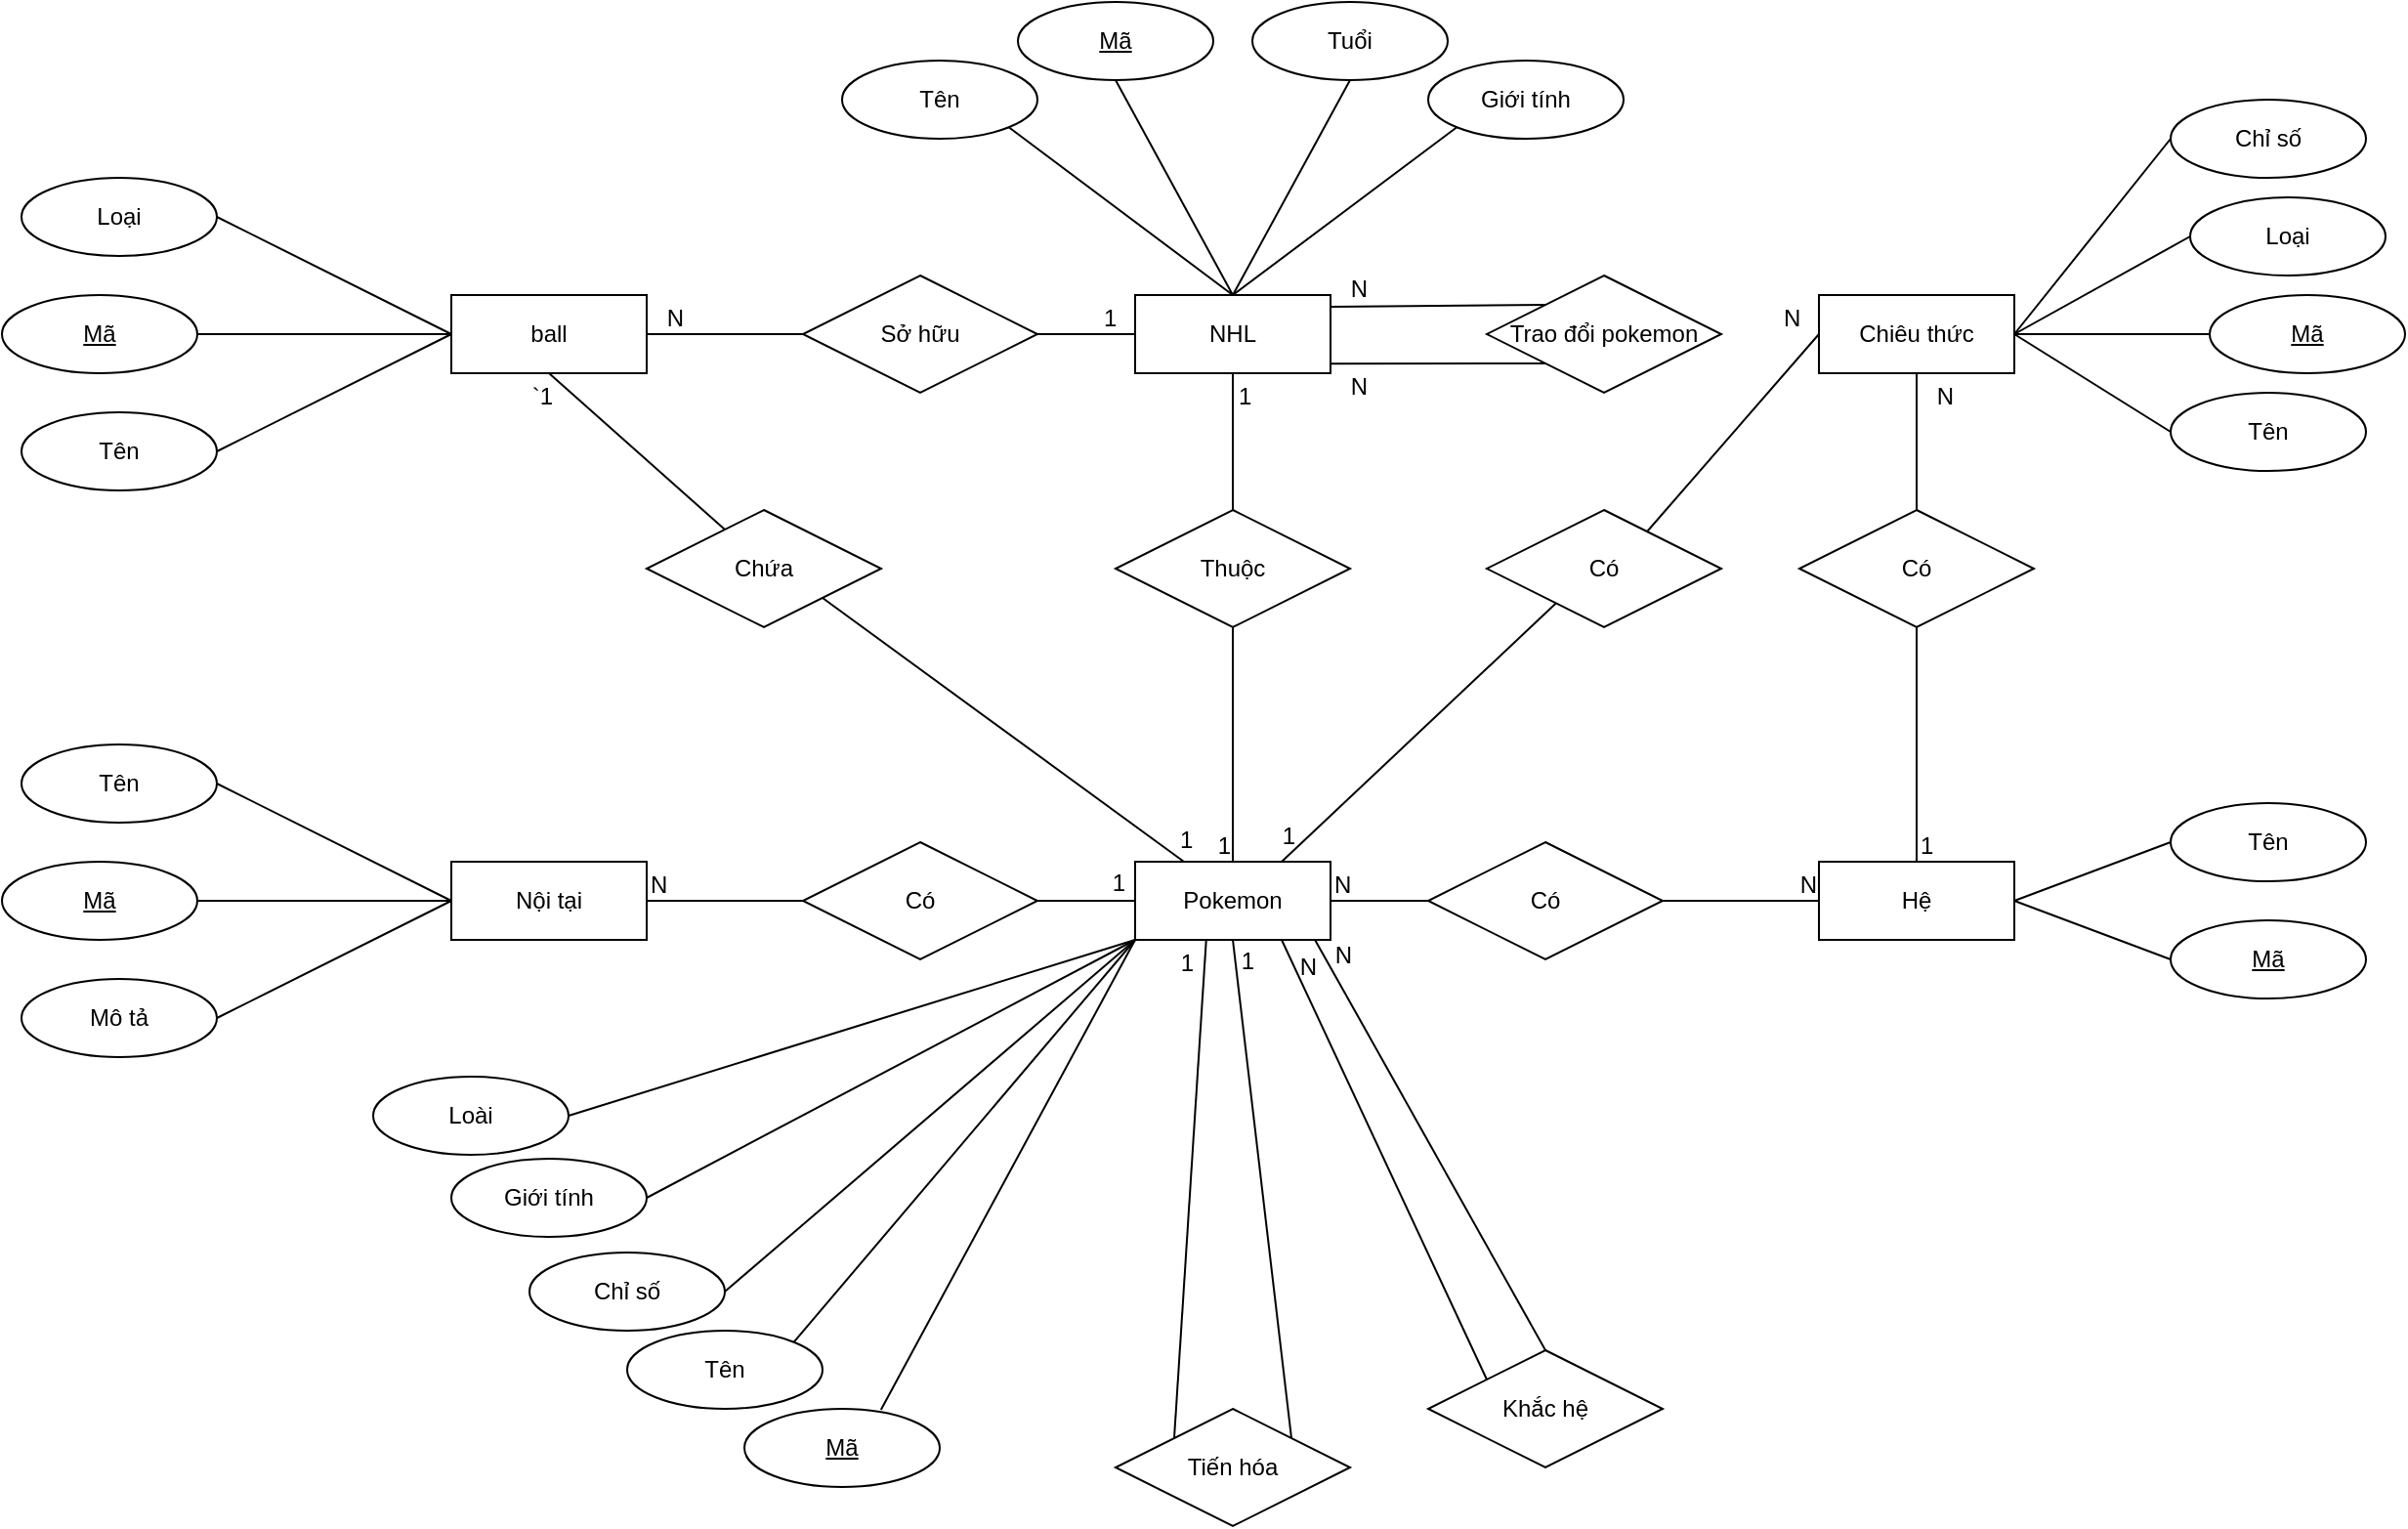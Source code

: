 <mxfile version="26.0.14">
  <diagram name="Trang-1" id="7evD4CYr2gJvd8a_SI13">
    <mxGraphModel dx="2514" dy="2038" grid="1" gridSize="10" guides="1" tooltips="1" connect="1" arrows="1" fold="1" page="1" pageScale="1" pageWidth="827" pageHeight="1169" math="0" shadow="0">
      <root>
        <mxCell id="0" />
        <mxCell id="1" parent="0" />
        <mxCell id="Of6yFFnn6_dsIDOKY3iz-1" value="Hệ" style="whiteSpace=wrap;html=1;align=center;" vertex="1" parent="1">
          <mxGeometry x="680" y="420" width="100" height="40" as="geometry" />
        </mxCell>
        <mxCell id="Of6yFFnn6_dsIDOKY3iz-2" value="Pokemon" style="whiteSpace=wrap;html=1;align=center;" vertex="1" parent="1">
          <mxGeometry x="330" y="420" width="100" height="40" as="geometry" />
        </mxCell>
        <mxCell id="Of6yFFnn6_dsIDOKY3iz-3" value="Nội tại" style="whiteSpace=wrap;html=1;align=center;" vertex="1" parent="1">
          <mxGeometry x="-20" y="420" width="100" height="40" as="geometry" />
        </mxCell>
        <mxCell id="Of6yFFnn6_dsIDOKY3iz-4" value="ball" style="whiteSpace=wrap;html=1;align=center;" vertex="1" parent="1">
          <mxGeometry x="-20" y="130" width="100" height="40" as="geometry" />
        </mxCell>
        <mxCell id="Of6yFFnn6_dsIDOKY3iz-5" value="NHL" style="whiteSpace=wrap;html=1;align=center;" vertex="1" parent="1">
          <mxGeometry x="330" y="130" width="100" height="40" as="geometry" />
        </mxCell>
        <mxCell id="Of6yFFnn6_dsIDOKY3iz-6" value="Chiêu thức" style="whiteSpace=wrap;html=1;align=center;" vertex="1" parent="1">
          <mxGeometry x="680" y="130" width="100" height="40" as="geometry" />
        </mxCell>
        <mxCell id="Of6yFFnn6_dsIDOKY3iz-7" value="" style="endArrow=none;html=1;rounded=0;entryX=0;entryY=0.5;entryDx=0;entryDy=0;exitX=1;exitY=0.5;exitDx=0;exitDy=0;" edge="1" parent="1" source="Of6yFFnn6_dsIDOKY3iz-47" target="Of6yFFnn6_dsIDOKY3iz-1">
          <mxGeometry relative="1" as="geometry">
            <mxPoint x="160" y="430" as="sourcePoint" />
            <mxPoint x="320" y="430" as="targetPoint" />
            <Array as="points" />
          </mxGeometry>
        </mxCell>
        <mxCell id="Of6yFFnn6_dsIDOKY3iz-9" value="N" style="resizable=0;html=1;whiteSpace=wrap;align=right;verticalAlign=bottom;" connectable="0" vertex="1" parent="Of6yFFnn6_dsIDOKY3iz-7">
          <mxGeometry x="1" relative="1" as="geometry" />
        </mxCell>
        <mxCell id="Of6yFFnn6_dsIDOKY3iz-10" value="" style="endArrow=none;html=1;rounded=0;exitX=1;exitY=0.5;exitDx=0;exitDy=0;entryX=0;entryY=0.5;entryDx=0;entryDy=0;" edge="1" parent="1" source="Of6yFFnn6_dsIDOKY3iz-25" target="Of6yFFnn6_dsIDOKY3iz-2">
          <mxGeometry relative="1" as="geometry">
            <mxPoint x="330" y="380" as="sourcePoint" />
            <mxPoint x="490" y="380" as="targetPoint" />
          </mxGeometry>
        </mxCell>
        <mxCell id="Of6yFFnn6_dsIDOKY3iz-12" value="1" style="resizable=0;html=1;whiteSpace=wrap;align=right;verticalAlign=bottom;" connectable="0" vertex="1" parent="Of6yFFnn6_dsIDOKY3iz-10">
          <mxGeometry x="1" relative="1" as="geometry">
            <mxPoint x="-4" y="-1" as="offset" />
          </mxGeometry>
        </mxCell>
        <mxCell id="Of6yFFnn6_dsIDOKY3iz-13" value="" style="endArrow=none;html=1;rounded=0;exitX=0.308;exitY=0.771;exitDx=0;exitDy=0;entryX=0.75;entryY=0;entryDx=0;entryDy=0;exitPerimeter=0;" edge="1" parent="1" source="Of6yFFnn6_dsIDOKY3iz-59" target="Of6yFFnn6_dsIDOKY3iz-2">
          <mxGeometry relative="1" as="geometry">
            <mxPoint x="160" y="150" as="sourcePoint" />
            <mxPoint x="480" y="390" as="targetPoint" />
          </mxGeometry>
        </mxCell>
        <mxCell id="Of6yFFnn6_dsIDOKY3iz-15" value="1" style="resizable=0;html=1;whiteSpace=wrap;align=right;verticalAlign=bottom;" connectable="0" vertex="1" parent="Of6yFFnn6_dsIDOKY3iz-13">
          <mxGeometry x="1" relative="1" as="geometry">
            <mxPoint x="8" y="-4" as="offset" />
          </mxGeometry>
        </mxCell>
        <mxCell id="Of6yFFnn6_dsIDOKY3iz-19" value="" style="endArrow=none;html=1;rounded=0;entryX=0.5;entryY=1;entryDx=0;entryDy=0;exitX=0.25;exitY=0;exitDx=0;exitDy=0;" edge="1" parent="1" source="Of6yFFnn6_dsIDOKY3iz-55" target="Of6yFFnn6_dsIDOKY3iz-4">
          <mxGeometry relative="1" as="geometry">
            <mxPoint x="330" y="380" as="sourcePoint" />
            <mxPoint x="490" y="380" as="targetPoint" />
          </mxGeometry>
        </mxCell>
        <mxCell id="Of6yFFnn6_dsIDOKY3iz-21" value="`1" style="resizable=0;html=1;whiteSpace=wrap;align=right;verticalAlign=bottom;" connectable="0" vertex="1" parent="Of6yFFnn6_dsIDOKY3iz-19">
          <mxGeometry x="1" relative="1" as="geometry">
            <mxPoint x="4" y="21" as="offset" />
          </mxGeometry>
        </mxCell>
        <mxCell id="Of6yFFnn6_dsIDOKY3iz-22" value="" style="endArrow=none;html=1;rounded=0;exitX=0.5;exitY=1;exitDx=0;exitDy=0;" edge="1" parent="1" source="Of6yFFnn6_dsIDOKY3iz-34">
          <mxGeometry relative="1" as="geometry">
            <mxPoint x="389.5" y="170" as="sourcePoint" />
            <mxPoint x="380" y="420" as="targetPoint" />
          </mxGeometry>
        </mxCell>
        <mxCell id="Of6yFFnn6_dsIDOKY3iz-24" value="1" style="resizable=0;html=1;whiteSpace=wrap;align=right;verticalAlign=bottom;" connectable="0" vertex="1" parent="Of6yFFnn6_dsIDOKY3iz-22">
          <mxGeometry x="1" relative="1" as="geometry" />
        </mxCell>
        <mxCell id="Of6yFFnn6_dsIDOKY3iz-26" value="" style="endArrow=none;html=1;rounded=0;exitX=1;exitY=0.5;exitDx=0;exitDy=0;entryX=0;entryY=0.5;entryDx=0;entryDy=0;" edge="1" parent="1" source="Of6yFFnn6_dsIDOKY3iz-3" target="Of6yFFnn6_dsIDOKY3iz-25">
          <mxGeometry relative="1" as="geometry">
            <mxPoint x="130" y="420" as="sourcePoint" />
            <mxPoint x="340" y="440" as="targetPoint" />
          </mxGeometry>
        </mxCell>
        <mxCell id="Of6yFFnn6_dsIDOKY3iz-27" value="N" style="resizable=0;html=1;whiteSpace=wrap;align=left;verticalAlign=bottom;" connectable="0" vertex="1" parent="Of6yFFnn6_dsIDOKY3iz-26">
          <mxGeometry x="-1" relative="1" as="geometry" />
        </mxCell>
        <mxCell id="Of6yFFnn6_dsIDOKY3iz-25" value="Có" style="shape=rhombus;perimeter=rhombusPerimeter;whiteSpace=wrap;html=1;align=center;" vertex="1" parent="1">
          <mxGeometry x="160" y="410" width="120" height="60" as="geometry" />
        </mxCell>
        <mxCell id="Of6yFFnn6_dsIDOKY3iz-29" value="Trao đổi pokemon" style="shape=rhombus;perimeter=rhombusPerimeter;whiteSpace=wrap;html=1;align=center;" vertex="1" parent="1">
          <mxGeometry x="510" y="120" width="120" height="60" as="geometry" />
        </mxCell>
        <mxCell id="Of6yFFnn6_dsIDOKY3iz-30" value="" style="endArrow=none;html=1;rounded=0;exitX=0;exitY=1;exitDx=0;exitDy=0;entryX=0.999;entryY=0.879;entryDx=0;entryDy=0;entryPerimeter=0;" edge="1" parent="1" source="Of6yFFnn6_dsIDOKY3iz-29" target="Of6yFFnn6_dsIDOKY3iz-5">
          <mxGeometry relative="1" as="geometry">
            <mxPoint x="529.56" y="163.5" as="sourcePoint" />
            <mxPoint x="450" y="170" as="targetPoint" />
          </mxGeometry>
        </mxCell>
        <mxCell id="Of6yFFnn6_dsIDOKY3iz-31" value="N" style="resizable=0;html=1;whiteSpace=wrap;align=right;verticalAlign=bottom;" connectable="0" vertex="1" parent="Of6yFFnn6_dsIDOKY3iz-30">
          <mxGeometry x="1" relative="1" as="geometry">
            <mxPoint x="20" y="20" as="offset" />
          </mxGeometry>
        </mxCell>
        <mxCell id="Of6yFFnn6_dsIDOKY3iz-32" value="" style="endArrow=none;html=1;rounded=0;exitX=0;exitY=0;exitDx=0;exitDy=0;" edge="1" parent="1" source="Of6yFFnn6_dsIDOKY3iz-29">
          <mxGeometry relative="1" as="geometry">
            <mxPoint x="330" y="170" as="sourcePoint" />
            <mxPoint x="430" y="136" as="targetPoint" />
          </mxGeometry>
        </mxCell>
        <mxCell id="Of6yFFnn6_dsIDOKY3iz-33" value="N" style="resizable=0;html=1;whiteSpace=wrap;align=right;verticalAlign=bottom;" connectable="0" vertex="1" parent="Of6yFFnn6_dsIDOKY3iz-32">
          <mxGeometry x="1" relative="1" as="geometry">
            <mxPoint x="20" as="offset" />
          </mxGeometry>
        </mxCell>
        <mxCell id="Of6yFFnn6_dsIDOKY3iz-35" value="" style="endArrow=none;html=1;rounded=0;exitX=0.5;exitY=1;exitDx=0;exitDy=0;entryX=0.5;entryY=0;entryDx=0;entryDy=0;" edge="1" parent="1" source="Of6yFFnn6_dsIDOKY3iz-5" target="Of6yFFnn6_dsIDOKY3iz-34">
          <mxGeometry relative="1" as="geometry">
            <mxPoint x="389.5" y="170" as="sourcePoint" />
            <mxPoint x="389.5" y="420" as="targetPoint" />
          </mxGeometry>
        </mxCell>
        <mxCell id="Of6yFFnn6_dsIDOKY3iz-36" value="1" style="resizable=0;html=1;whiteSpace=wrap;align=left;verticalAlign=bottom;" connectable="0" vertex="1" parent="Of6yFFnn6_dsIDOKY3iz-35">
          <mxGeometry x="-1" relative="1" as="geometry">
            <mxPoint x="1" y="20" as="offset" />
          </mxGeometry>
        </mxCell>
        <mxCell id="Of6yFFnn6_dsIDOKY3iz-34" value="Thuộc" style="shape=rhombus;perimeter=rhombusPerimeter;whiteSpace=wrap;html=1;align=center;" vertex="1" parent="1">
          <mxGeometry x="320" y="240" width="120" height="60" as="geometry" />
        </mxCell>
        <mxCell id="Of6yFFnn6_dsIDOKY3iz-42" value="" style="endArrow=none;html=1;rounded=0;exitX=0;exitY=0.5;exitDx=0;exitDy=0;entryX=1;entryY=0.5;entryDx=0;entryDy=0;" edge="1" parent="1" source="Of6yFFnn6_dsIDOKY3iz-46" target="Of6yFFnn6_dsIDOKY3iz-4">
          <mxGeometry relative="1" as="geometry">
            <mxPoint x="320" y="200" as="sourcePoint" />
            <mxPoint x="190" y="240" as="targetPoint" />
          </mxGeometry>
        </mxCell>
        <mxCell id="Of6yFFnn6_dsIDOKY3iz-44" value="N" style="resizable=0;html=1;whiteSpace=wrap;align=right;verticalAlign=bottom;" connectable="0" vertex="1" parent="Of6yFFnn6_dsIDOKY3iz-42">
          <mxGeometry x="1" relative="1" as="geometry">
            <mxPoint x="20" as="offset" />
          </mxGeometry>
        </mxCell>
        <mxCell id="Of6yFFnn6_dsIDOKY3iz-48" value="" style="endArrow=none;html=1;rounded=0;entryX=0;entryY=0.5;entryDx=0;entryDy=0;exitX=1;exitY=0.5;exitDx=0;exitDy=0;" edge="1" parent="1" source="Of6yFFnn6_dsIDOKY3iz-2" target="Of6yFFnn6_dsIDOKY3iz-47">
          <mxGeometry relative="1" as="geometry">
            <mxPoint x="440" y="440" as="sourcePoint" />
            <mxPoint x="640" y="440" as="targetPoint" />
            <Array as="points" />
          </mxGeometry>
        </mxCell>
        <mxCell id="Of6yFFnn6_dsIDOKY3iz-49" value="N" style="resizable=0;html=1;whiteSpace=wrap;align=left;verticalAlign=bottom;" connectable="0" vertex="1" parent="Of6yFFnn6_dsIDOKY3iz-48">
          <mxGeometry x="-1" relative="1" as="geometry" />
        </mxCell>
        <mxCell id="Of6yFFnn6_dsIDOKY3iz-47" value="Có" style="shape=rhombus;perimeter=rhombusPerimeter;whiteSpace=wrap;html=1;align=center;" vertex="1" parent="1">
          <mxGeometry x="480" y="410" width="120" height="60" as="geometry" />
        </mxCell>
        <mxCell id="Of6yFFnn6_dsIDOKY3iz-51" value="" style="endArrow=none;html=1;rounded=0;entryX=1;entryY=0.5;entryDx=0;entryDy=0;exitX=0;exitY=0.5;exitDx=0;exitDy=0;" edge="1" parent="1" source="Of6yFFnn6_dsIDOKY3iz-5" target="Of6yFFnn6_dsIDOKY3iz-46">
          <mxGeometry relative="1" as="geometry">
            <mxPoint x="150" y="190" as="sourcePoint" />
            <mxPoint x="20" y="150" as="targetPoint" />
          </mxGeometry>
        </mxCell>
        <mxCell id="Of6yFFnn6_dsIDOKY3iz-52" value="1" style="resizable=0;html=1;whiteSpace=wrap;align=left;verticalAlign=bottom;" connectable="0" vertex="1" parent="Of6yFFnn6_dsIDOKY3iz-51">
          <mxGeometry x="-1" relative="1" as="geometry">
            <mxPoint x="-18" as="offset" />
          </mxGeometry>
        </mxCell>
        <mxCell id="Of6yFFnn6_dsIDOKY3iz-46" value="Sở hữu" style="shape=rhombus;perimeter=rhombusPerimeter;whiteSpace=wrap;html=1;align=center;" vertex="1" parent="1">
          <mxGeometry x="160" y="120" width="120" height="60" as="geometry" />
        </mxCell>
        <mxCell id="Of6yFFnn6_dsIDOKY3iz-56" value="" style="endArrow=none;html=1;rounded=0;entryX=1;entryY=1;entryDx=0;entryDy=0;exitX=0.25;exitY=0;exitDx=0;exitDy=0;" edge="1" parent="1" source="Of6yFFnn6_dsIDOKY3iz-2" target="Of6yFFnn6_dsIDOKY3iz-55">
          <mxGeometry relative="1" as="geometry">
            <mxPoint x="365" y="420" as="sourcePoint" />
            <mxPoint x="30" y="170" as="targetPoint" />
          </mxGeometry>
        </mxCell>
        <mxCell id="Of6yFFnn6_dsIDOKY3iz-57" value="1" style="resizable=0;html=1;whiteSpace=wrap;align=left;verticalAlign=bottom;" connectable="0" vertex="1" parent="Of6yFFnn6_dsIDOKY3iz-56">
          <mxGeometry x="-1" relative="1" as="geometry">
            <mxPoint x="-4" y="-3" as="offset" />
          </mxGeometry>
        </mxCell>
        <mxCell id="Of6yFFnn6_dsIDOKY3iz-55" value="Chứa" style="shape=rhombus;perimeter=rhombusPerimeter;whiteSpace=wrap;html=1;align=center;" vertex="1" parent="1">
          <mxGeometry x="80" y="240" width="120" height="60" as="geometry" />
        </mxCell>
        <mxCell id="Of6yFFnn6_dsIDOKY3iz-60" value="" style="endArrow=none;html=1;rounded=0;exitX=0;exitY=0.5;exitDx=0;exitDy=0;entryX=0.675;entryY=0.204;entryDx=0;entryDy=0;entryPerimeter=0;" edge="1" parent="1" source="Of6yFFnn6_dsIDOKY3iz-6" target="Of6yFFnn6_dsIDOKY3iz-59">
          <mxGeometry relative="1" as="geometry">
            <mxPoint x="640" y="150" as="sourcePoint" />
            <mxPoint x="405" y="420" as="targetPoint" />
          </mxGeometry>
        </mxCell>
        <mxCell id="Of6yFFnn6_dsIDOKY3iz-61" value="N" style="resizable=0;html=1;whiteSpace=wrap;align=left;verticalAlign=bottom;" connectable="0" vertex="1" parent="Of6yFFnn6_dsIDOKY3iz-60">
          <mxGeometry x="-1" relative="1" as="geometry">
            <mxPoint x="-20" as="offset" />
          </mxGeometry>
        </mxCell>
        <mxCell id="Of6yFFnn6_dsIDOKY3iz-59" value="Có" style="shape=rhombus;perimeter=rhombusPerimeter;whiteSpace=wrap;html=1;align=center;" vertex="1" parent="1">
          <mxGeometry x="510" y="240" width="120" height="60" as="geometry" />
        </mxCell>
        <mxCell id="Of6yFFnn6_dsIDOKY3iz-63" value="Khắc hệ" style="shape=rhombus;perimeter=rhombusPerimeter;whiteSpace=wrap;html=1;align=center;" vertex="1" parent="1">
          <mxGeometry x="480" y="670" width="120" height="60" as="geometry" />
        </mxCell>
        <mxCell id="Of6yFFnn6_dsIDOKY3iz-64" value="" style="endArrow=none;html=1;rounded=0;entryX=0.75;entryY=1;entryDx=0;entryDy=0;exitX=0;exitY=0;exitDx=0;exitDy=0;" edge="1" parent="1" source="Of6yFFnn6_dsIDOKY3iz-63" target="Of6yFFnn6_dsIDOKY3iz-2">
          <mxGeometry relative="1" as="geometry">
            <mxPoint x="240" y="500" as="sourcePoint" />
            <mxPoint x="400" y="500" as="targetPoint" />
          </mxGeometry>
        </mxCell>
        <mxCell id="Of6yFFnn6_dsIDOKY3iz-65" value="N" style="resizable=0;html=1;whiteSpace=wrap;align=right;verticalAlign=bottom;" connectable="0" vertex="1" parent="Of6yFFnn6_dsIDOKY3iz-64">
          <mxGeometry x="1" relative="1" as="geometry">
            <mxPoint x="20" y="23" as="offset" />
          </mxGeometry>
        </mxCell>
        <mxCell id="Of6yFFnn6_dsIDOKY3iz-66" value="" style="endArrow=none;html=1;rounded=0;entryX=0.922;entryY=1.005;entryDx=0;entryDy=0;entryPerimeter=0;exitX=0.5;exitY=0;exitDx=0;exitDy=0;" edge="1" parent="1" source="Of6yFFnn6_dsIDOKY3iz-63" target="Of6yFFnn6_dsIDOKY3iz-2">
          <mxGeometry relative="1" as="geometry">
            <mxPoint x="220" y="590" as="sourcePoint" />
            <mxPoint x="380" y="590" as="targetPoint" />
          </mxGeometry>
        </mxCell>
        <mxCell id="Of6yFFnn6_dsIDOKY3iz-67" value="N" style="resizable=0;html=1;whiteSpace=wrap;align=right;verticalAlign=bottom;" connectable="0" vertex="1" parent="Of6yFFnn6_dsIDOKY3iz-66">
          <mxGeometry x="1" relative="1" as="geometry">
            <mxPoint x="20" y="16" as="offset" />
          </mxGeometry>
        </mxCell>
        <mxCell id="Of6yFFnn6_dsIDOKY3iz-68" value="Mã" style="ellipse;whiteSpace=wrap;html=1;align=center;fontStyle=4;" vertex="1" parent="1">
          <mxGeometry x="130" y="700" width="100" height="40" as="geometry" />
        </mxCell>
        <mxCell id="Of6yFFnn6_dsIDOKY3iz-69" value="Giới tính" style="ellipse;whiteSpace=wrap;html=1;align=center;" vertex="1" parent="1">
          <mxGeometry x="-20" y="572" width="100" height="40" as="geometry" />
        </mxCell>
        <mxCell id="Of6yFFnn6_dsIDOKY3iz-70" value="Tên" style="ellipse;whiteSpace=wrap;html=1;align=center;" vertex="1" parent="1">
          <mxGeometry x="70" y="660" width="100" height="40" as="geometry" />
        </mxCell>
        <mxCell id="Of6yFFnn6_dsIDOKY3iz-71" value="Loài" style="ellipse;whiteSpace=wrap;html=1;align=center;" vertex="1" parent="1">
          <mxGeometry x="-60" y="530" width="100" height="40" as="geometry" />
        </mxCell>
        <mxCell id="Of6yFFnn6_dsIDOKY3iz-73" value="Chỉ số" style="ellipse;whiteSpace=wrap;html=1;align=center;" vertex="1" parent="1">
          <mxGeometry x="20" y="620" width="100" height="40" as="geometry" />
        </mxCell>
        <mxCell id="Of6yFFnn6_dsIDOKY3iz-74" value="Tiến hóa" style="shape=rhombus;perimeter=rhombusPerimeter;whiteSpace=wrap;html=1;align=center;" vertex="1" parent="1">
          <mxGeometry x="320" y="700" width="120" height="60" as="geometry" />
        </mxCell>
        <mxCell id="Of6yFFnn6_dsIDOKY3iz-75" value="" style="endArrow=none;html=1;rounded=0;entryX=0.364;entryY=0.992;entryDx=0;entryDy=0;exitX=0;exitY=0;exitDx=0;exitDy=0;entryPerimeter=0;" edge="1" parent="1" source="Of6yFFnn6_dsIDOKY3iz-74" target="Of6yFFnn6_dsIDOKY3iz-2">
          <mxGeometry relative="1" as="geometry">
            <mxPoint x="240" y="560" as="sourcePoint" />
            <mxPoint x="400" y="560" as="targetPoint" />
          </mxGeometry>
        </mxCell>
        <mxCell id="Of6yFFnn6_dsIDOKY3iz-76" value="1" style="resizable=0;html=1;whiteSpace=wrap;align=right;verticalAlign=bottom;" connectable="0" vertex="1" parent="Of6yFFnn6_dsIDOKY3iz-75">
          <mxGeometry x="1" relative="1" as="geometry">
            <mxPoint x="-5" y="21" as="offset" />
          </mxGeometry>
        </mxCell>
        <mxCell id="Of6yFFnn6_dsIDOKY3iz-77" value="" style="endArrow=none;html=1;rounded=0;entryX=0.5;entryY=1;entryDx=0;entryDy=0;exitX=1;exitY=0;exitDx=0;exitDy=0;" edge="1" parent="1" source="Of6yFFnn6_dsIDOKY3iz-74" target="Of6yFFnn6_dsIDOKY3iz-2">
          <mxGeometry relative="1" as="geometry">
            <mxPoint x="380" y="510" as="sourcePoint" />
            <mxPoint x="540" y="510" as="targetPoint" />
          </mxGeometry>
        </mxCell>
        <mxCell id="Of6yFFnn6_dsIDOKY3iz-78" value="1" style="resizable=0;html=1;whiteSpace=wrap;align=right;verticalAlign=bottom;" connectable="0" vertex="1" parent="Of6yFFnn6_dsIDOKY3iz-77">
          <mxGeometry x="1" relative="1" as="geometry">
            <mxPoint x="13" y="20" as="offset" />
          </mxGeometry>
        </mxCell>
        <mxCell id="Of6yFFnn6_dsIDOKY3iz-80" value="" style="endArrow=none;html=1;rounded=0;exitX=0.5;exitY=1;exitDx=0;exitDy=0;entryX=0.5;entryY=0;entryDx=0;entryDy=0;" edge="1" parent="1" source="Of6yFFnn6_dsIDOKY3iz-6" target="Of6yFFnn6_dsIDOKY3iz-1">
          <mxGeometry relative="1" as="geometry">
            <mxPoint x="580" y="350" as="sourcePoint" />
            <mxPoint x="740" y="350" as="targetPoint" />
          </mxGeometry>
        </mxCell>
        <mxCell id="Of6yFFnn6_dsIDOKY3iz-81" value="1" style="resizable=0;html=1;whiteSpace=wrap;align=left;verticalAlign=bottom;" connectable="0" vertex="1" parent="Of6yFFnn6_dsIDOKY3iz-80">
          <mxGeometry x="-1" relative="1" as="geometry">
            <mxPoint y="250" as="offset" />
          </mxGeometry>
        </mxCell>
        <mxCell id="Of6yFFnn6_dsIDOKY3iz-82" value="N" style="resizable=0;html=1;whiteSpace=wrap;align=right;verticalAlign=bottom;" connectable="0" vertex="1" parent="Of6yFFnn6_dsIDOKY3iz-80">
          <mxGeometry x="1" relative="1" as="geometry">
            <mxPoint x="20" y="-230" as="offset" />
          </mxGeometry>
        </mxCell>
        <mxCell id="Of6yFFnn6_dsIDOKY3iz-83" value="Có" style="shape=rhombus;perimeter=rhombusPerimeter;whiteSpace=wrap;html=1;align=center;" vertex="1" parent="1">
          <mxGeometry x="670" y="240" width="120" height="60" as="geometry" />
        </mxCell>
        <mxCell id="Of6yFFnn6_dsIDOKY3iz-87" value="" style="endArrow=none;html=1;rounded=0;entryX=0;entryY=0.5;entryDx=0;entryDy=0;exitX=1;exitY=0.5;exitDx=0;exitDy=0;" edge="1" parent="1" source="Of6yFFnn6_dsIDOKY3iz-6" target="Of6yFFnn6_dsIDOKY3iz-107">
          <mxGeometry relative="1" as="geometry">
            <mxPoint x="667" y="-10" as="sourcePoint" />
            <mxPoint x="827" y="-10" as="targetPoint" />
          </mxGeometry>
        </mxCell>
        <mxCell id="Of6yFFnn6_dsIDOKY3iz-89" value="" style="endArrow=none;html=1;rounded=0;entryX=0;entryY=1;entryDx=0;entryDy=0;exitX=0.699;exitY=0.013;exitDx=0;exitDy=0;exitPerimeter=0;" edge="1" parent="1" source="Of6yFFnn6_dsIDOKY3iz-68" target="Of6yFFnn6_dsIDOKY3iz-2">
          <mxGeometry relative="1" as="geometry">
            <mxPoint x="215" y="706" as="sourcePoint" />
            <mxPoint x="430" y="540" as="targetPoint" />
          </mxGeometry>
        </mxCell>
        <mxCell id="Of6yFFnn6_dsIDOKY3iz-90" value="" style="endArrow=none;html=1;rounded=0;exitX=1;exitY=0;exitDx=0;exitDy=0;entryX=0;entryY=1;entryDx=0;entryDy=0;" edge="1" parent="1" source="Of6yFFnn6_dsIDOKY3iz-70" target="Of6yFFnn6_dsIDOKY3iz-2">
          <mxGeometry relative="1" as="geometry">
            <mxPoint x="270" y="540" as="sourcePoint" />
            <mxPoint x="430" y="540" as="targetPoint" />
          </mxGeometry>
        </mxCell>
        <mxCell id="Of6yFFnn6_dsIDOKY3iz-91" value="" style="endArrow=none;html=1;rounded=0;exitX=1;exitY=0.5;exitDx=0;exitDy=0;entryX=0;entryY=1;entryDx=0;entryDy=0;" edge="1" parent="1" source="Of6yFFnn6_dsIDOKY3iz-73" target="Of6yFFnn6_dsIDOKY3iz-2">
          <mxGeometry relative="1" as="geometry">
            <mxPoint x="270" y="540" as="sourcePoint" />
            <mxPoint x="430" y="540" as="targetPoint" />
          </mxGeometry>
        </mxCell>
        <mxCell id="Of6yFFnn6_dsIDOKY3iz-92" value="" style="endArrow=none;html=1;rounded=0;exitX=1;exitY=0.5;exitDx=0;exitDy=0;entryX=0;entryY=1;entryDx=0;entryDy=0;" edge="1" parent="1" source="Of6yFFnn6_dsIDOKY3iz-69" target="Of6yFFnn6_dsIDOKY3iz-2">
          <mxGeometry relative="1" as="geometry">
            <mxPoint x="190" y="570" as="sourcePoint" />
            <mxPoint x="350" y="570" as="targetPoint" />
          </mxGeometry>
        </mxCell>
        <mxCell id="Of6yFFnn6_dsIDOKY3iz-93" value="" style="endArrow=none;html=1;rounded=0;exitX=1;exitY=0.5;exitDx=0;exitDy=0;entryX=0;entryY=1;entryDx=0;entryDy=0;" edge="1" parent="1" source="Of6yFFnn6_dsIDOKY3iz-71" target="Of6yFFnn6_dsIDOKY3iz-2">
          <mxGeometry relative="1" as="geometry">
            <mxPoint x="60" y="540" as="sourcePoint" />
            <mxPoint x="220" y="540" as="targetPoint" />
          </mxGeometry>
        </mxCell>
        <mxCell id="Of6yFFnn6_dsIDOKY3iz-94" value="Mã" style="ellipse;whiteSpace=wrap;html=1;align=center;fontStyle=4;" vertex="1" parent="1">
          <mxGeometry x="-250" y="420" width="100" height="40" as="geometry" />
        </mxCell>
        <mxCell id="Of6yFFnn6_dsIDOKY3iz-95" value="Mô tả" style="ellipse;whiteSpace=wrap;html=1;align=center;" vertex="1" parent="1">
          <mxGeometry x="-240" y="480" width="100" height="40" as="geometry" />
        </mxCell>
        <mxCell id="Of6yFFnn6_dsIDOKY3iz-96" value="Tên" style="ellipse;whiteSpace=wrap;html=1;align=center;" vertex="1" parent="1">
          <mxGeometry x="-240" y="360" width="100" height="40" as="geometry" />
        </mxCell>
        <mxCell id="Of6yFFnn6_dsIDOKY3iz-97" value="" style="endArrow=none;html=1;rounded=0;exitX=1;exitY=0.5;exitDx=0;exitDy=0;entryX=0;entryY=0.5;entryDx=0;entryDy=0;" edge="1" parent="1" source="Of6yFFnn6_dsIDOKY3iz-96" target="Of6yFFnn6_dsIDOKY3iz-3">
          <mxGeometry relative="1" as="geometry">
            <mxPoint x="90" y="400" as="sourcePoint" />
            <mxPoint x="250" y="400" as="targetPoint" />
          </mxGeometry>
        </mxCell>
        <mxCell id="Of6yFFnn6_dsIDOKY3iz-98" value="" style="endArrow=none;html=1;rounded=0;exitX=1;exitY=0.5;exitDx=0;exitDy=0;entryX=0;entryY=0.5;entryDx=0;entryDy=0;" edge="1" parent="1" source="Of6yFFnn6_dsIDOKY3iz-95" target="Of6yFFnn6_dsIDOKY3iz-3">
          <mxGeometry relative="1" as="geometry">
            <mxPoint x="90" y="400" as="sourcePoint" />
            <mxPoint x="250" y="400" as="targetPoint" />
          </mxGeometry>
        </mxCell>
        <mxCell id="Of6yFFnn6_dsIDOKY3iz-99" value="" style="endArrow=none;html=1;rounded=0;exitX=1;exitY=0.5;exitDx=0;exitDy=0;entryX=0;entryY=0.5;entryDx=0;entryDy=0;" edge="1" parent="1" source="Of6yFFnn6_dsIDOKY3iz-94" target="Of6yFFnn6_dsIDOKY3iz-3">
          <mxGeometry relative="1" as="geometry">
            <mxPoint x="-20" y="379.66" as="sourcePoint" />
            <mxPoint x="140" y="379.66" as="targetPoint" />
          </mxGeometry>
        </mxCell>
        <mxCell id="Of6yFFnn6_dsIDOKY3iz-100" value="Mã" style="ellipse;whiteSpace=wrap;html=1;align=center;fontStyle=4;" vertex="1" parent="1">
          <mxGeometry x="860" y="450" width="100" height="40" as="geometry" />
        </mxCell>
        <mxCell id="Of6yFFnn6_dsIDOKY3iz-101" value="Tên" style="ellipse;whiteSpace=wrap;html=1;align=center;" vertex="1" parent="1">
          <mxGeometry x="860" y="390" width="100" height="40" as="geometry" />
        </mxCell>
        <mxCell id="Of6yFFnn6_dsIDOKY3iz-102" value="" style="endArrow=none;html=1;rounded=0;entryX=0;entryY=0.5;entryDx=0;entryDy=0;exitX=1;exitY=0.5;exitDx=0;exitDy=0;" edge="1" parent="1" source="Of6yFFnn6_dsIDOKY3iz-1" target="Of6yFFnn6_dsIDOKY3iz-101">
          <mxGeometry relative="1" as="geometry">
            <mxPoint x="640" y="360" as="sourcePoint" />
            <mxPoint x="800" y="360" as="targetPoint" />
          </mxGeometry>
        </mxCell>
        <mxCell id="Of6yFFnn6_dsIDOKY3iz-103" value="" style="endArrow=none;html=1;rounded=0;entryX=0;entryY=0.5;entryDx=0;entryDy=0;exitX=1;exitY=0.5;exitDx=0;exitDy=0;" edge="1" parent="1" source="Of6yFFnn6_dsIDOKY3iz-1" target="Of6yFFnn6_dsIDOKY3iz-100">
          <mxGeometry relative="1" as="geometry">
            <mxPoint x="420" y="360" as="sourcePoint" />
            <mxPoint x="580" y="360" as="targetPoint" />
          </mxGeometry>
        </mxCell>
        <mxCell id="Of6yFFnn6_dsIDOKY3iz-104" value="Loại" style="ellipse;whiteSpace=wrap;html=1;align=center;" vertex="1" parent="1">
          <mxGeometry x="870" y="80" width="100" height="40" as="geometry" />
        </mxCell>
        <mxCell id="Of6yFFnn6_dsIDOKY3iz-105" value="Giới tính" style="ellipse;whiteSpace=wrap;html=1;align=center;" vertex="1" parent="1">
          <mxGeometry x="480" y="10" width="100" height="40" as="geometry" />
        </mxCell>
        <mxCell id="Of6yFFnn6_dsIDOKY3iz-106" value="Tên" style="ellipse;whiteSpace=wrap;html=1;align=center;" vertex="1" parent="1">
          <mxGeometry x="860" y="180" width="100" height="40" as="geometry" />
        </mxCell>
        <mxCell id="Of6yFFnn6_dsIDOKY3iz-107" value="Mã" style="ellipse;whiteSpace=wrap;html=1;align=center;fontStyle=4;" vertex="1" parent="1">
          <mxGeometry x="880" y="130" width="100" height="40" as="geometry" />
        </mxCell>
        <mxCell id="Of6yFFnn6_dsIDOKY3iz-108" value="Chỉ số" style="ellipse;whiteSpace=wrap;html=1;align=center;" vertex="1" parent="1">
          <mxGeometry x="860" y="30" width="100" height="40" as="geometry" />
        </mxCell>
        <mxCell id="Of6yFFnn6_dsIDOKY3iz-109" value="" style="endArrow=none;html=1;rounded=0;entryX=0;entryY=0.5;entryDx=0;entryDy=0;exitX=1;exitY=0.5;exitDx=0;exitDy=0;" edge="1" parent="1" source="Of6yFFnn6_dsIDOKY3iz-6" target="Of6yFFnn6_dsIDOKY3iz-106">
          <mxGeometry relative="1" as="geometry">
            <mxPoint x="530" y="100" as="sourcePoint" />
            <mxPoint x="690" y="100" as="targetPoint" />
          </mxGeometry>
        </mxCell>
        <mxCell id="Of6yFFnn6_dsIDOKY3iz-110" value="" style="endArrow=none;html=1;rounded=0;entryX=0;entryY=0.5;entryDx=0;entryDy=0;exitX=1;exitY=0.5;exitDx=0;exitDy=0;" edge="1" parent="1" source="Of6yFFnn6_dsIDOKY3iz-6" target="Of6yFFnn6_dsIDOKY3iz-104">
          <mxGeometry relative="1" as="geometry">
            <mxPoint x="530" y="100" as="sourcePoint" />
            <mxPoint x="690" y="100" as="targetPoint" />
          </mxGeometry>
        </mxCell>
        <mxCell id="Of6yFFnn6_dsIDOKY3iz-111" value="" style="endArrow=none;html=1;rounded=0;entryX=0;entryY=0.5;entryDx=0;entryDy=0;exitX=1;exitY=0.5;exitDx=0;exitDy=0;" edge="1" parent="1" source="Of6yFFnn6_dsIDOKY3iz-6" target="Of6yFFnn6_dsIDOKY3iz-108">
          <mxGeometry relative="1" as="geometry">
            <mxPoint x="530" y="100" as="sourcePoint" />
            <mxPoint x="690" y="100" as="targetPoint" />
          </mxGeometry>
        </mxCell>
        <mxCell id="Of6yFFnn6_dsIDOKY3iz-113" value="Tên" style="ellipse;whiteSpace=wrap;html=1;align=center;" vertex="1" parent="1">
          <mxGeometry x="-240" y="190" width="100" height="40" as="geometry" />
        </mxCell>
        <mxCell id="Of6yFFnn6_dsIDOKY3iz-114" value="Loại" style="ellipse;whiteSpace=wrap;html=1;align=center;" vertex="1" parent="1">
          <mxGeometry x="-240" y="70" width="100" height="40" as="geometry" />
        </mxCell>
        <mxCell id="Of6yFFnn6_dsIDOKY3iz-115" value="Mã" style="ellipse;whiteSpace=wrap;html=1;align=center;fontStyle=4;" vertex="1" parent="1">
          <mxGeometry x="-250" y="130" width="100" height="40" as="geometry" />
        </mxCell>
        <mxCell id="Of6yFFnn6_dsIDOKY3iz-116" value="" style="endArrow=none;html=1;rounded=0;exitX=1;exitY=0.5;exitDx=0;exitDy=0;entryX=0;entryY=0.5;entryDx=0;entryDy=0;" edge="1" parent="1" source="Of6yFFnn6_dsIDOKY3iz-113" target="Of6yFFnn6_dsIDOKY3iz-4">
          <mxGeometry relative="1" as="geometry">
            <mxPoint y="100" as="sourcePoint" />
            <mxPoint x="160" y="100" as="targetPoint" />
          </mxGeometry>
        </mxCell>
        <mxCell id="Of6yFFnn6_dsIDOKY3iz-117" value="" style="endArrow=none;html=1;rounded=0;exitX=1;exitY=0.5;exitDx=0;exitDy=0;entryX=0;entryY=0.5;entryDx=0;entryDy=0;" edge="1" parent="1" source="Of6yFFnn6_dsIDOKY3iz-115" target="Of6yFFnn6_dsIDOKY3iz-4">
          <mxGeometry relative="1" as="geometry">
            <mxPoint y="100" as="sourcePoint" />
            <mxPoint x="160" y="100" as="targetPoint" />
          </mxGeometry>
        </mxCell>
        <mxCell id="Of6yFFnn6_dsIDOKY3iz-118" value="" style="endArrow=none;html=1;rounded=0;exitX=1;exitY=0.5;exitDx=0;exitDy=0;entryX=0;entryY=0.5;entryDx=0;entryDy=0;" edge="1" parent="1" source="Of6yFFnn6_dsIDOKY3iz-114" target="Of6yFFnn6_dsIDOKY3iz-4">
          <mxGeometry relative="1" as="geometry">
            <mxPoint x="-110" y="40" as="sourcePoint" />
            <mxPoint x="50" y="40" as="targetPoint" />
          </mxGeometry>
        </mxCell>
        <mxCell id="Of6yFFnn6_dsIDOKY3iz-119" value="Mã" style="ellipse;whiteSpace=wrap;html=1;align=center;fontStyle=4;" vertex="1" parent="1">
          <mxGeometry x="270" y="-20" width="100" height="40" as="geometry" />
        </mxCell>
        <mxCell id="Of6yFFnn6_dsIDOKY3iz-121" value="Tuổi" style="ellipse;whiteSpace=wrap;html=1;align=center;" vertex="1" parent="1">
          <mxGeometry x="390" y="-20" width="100" height="40" as="geometry" />
        </mxCell>
        <mxCell id="Of6yFFnn6_dsIDOKY3iz-122" value="Tên" style="ellipse;whiteSpace=wrap;html=1;align=center;" vertex="1" parent="1">
          <mxGeometry x="180" y="10" width="100" height="40" as="geometry" />
        </mxCell>
        <mxCell id="Of6yFFnn6_dsIDOKY3iz-123" value="" style="endArrow=none;html=1;rounded=0;exitX=0;exitY=1;exitDx=0;exitDy=0;entryX=0.5;entryY=0;entryDx=0;entryDy=0;" edge="1" parent="1" source="Of6yFFnn6_dsIDOKY3iz-105" target="Of6yFFnn6_dsIDOKY3iz-5">
          <mxGeometry relative="1" as="geometry">
            <mxPoint y="100" as="sourcePoint" />
            <mxPoint x="160" y="100" as="targetPoint" />
          </mxGeometry>
        </mxCell>
        <mxCell id="Of6yFFnn6_dsIDOKY3iz-124" value="" style="endArrow=none;html=1;rounded=0;entryX=0.5;entryY=1;entryDx=0;entryDy=0;exitX=0.5;exitY=0;exitDx=0;exitDy=0;" edge="1" parent="1" source="Of6yFFnn6_dsIDOKY3iz-5" target="Of6yFFnn6_dsIDOKY3iz-121">
          <mxGeometry relative="1" as="geometry">
            <mxPoint y="100" as="sourcePoint" />
            <mxPoint x="160" y="100" as="targetPoint" />
          </mxGeometry>
        </mxCell>
        <mxCell id="Of6yFFnn6_dsIDOKY3iz-125" value="" style="endArrow=none;html=1;rounded=0;exitX=0.5;exitY=1;exitDx=0;exitDy=0;entryX=0.5;entryY=0;entryDx=0;entryDy=0;" edge="1" parent="1" source="Of6yFFnn6_dsIDOKY3iz-119" target="Of6yFFnn6_dsIDOKY3iz-5">
          <mxGeometry relative="1" as="geometry">
            <mxPoint y="100" as="sourcePoint" />
            <mxPoint x="160" y="100" as="targetPoint" />
          </mxGeometry>
        </mxCell>
        <mxCell id="Of6yFFnn6_dsIDOKY3iz-126" value="" style="endArrow=none;html=1;rounded=0;exitX=1;exitY=1;exitDx=0;exitDy=0;entryX=0.5;entryY=0;entryDx=0;entryDy=0;" edge="1" parent="1" source="Of6yFFnn6_dsIDOKY3iz-122" target="Of6yFFnn6_dsIDOKY3iz-5">
          <mxGeometry relative="1" as="geometry">
            <mxPoint x="240" y="69" as="sourcePoint" />
            <mxPoint x="400" y="69" as="targetPoint" />
          </mxGeometry>
        </mxCell>
      </root>
    </mxGraphModel>
  </diagram>
</mxfile>
